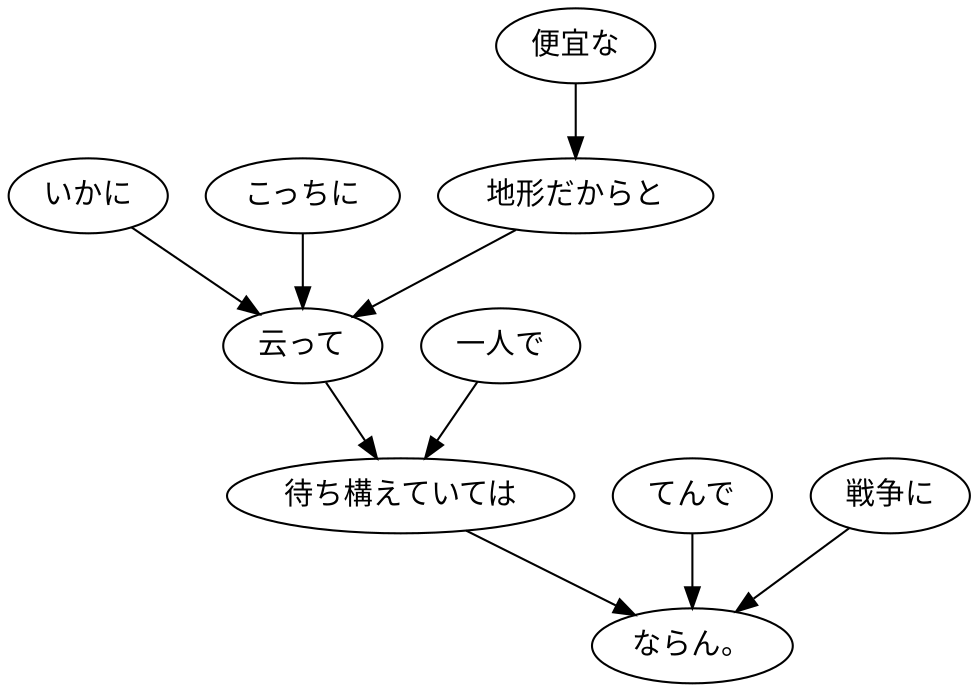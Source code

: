 digraph graph3234 {
	node0 [label="いかに"];
	node1 [label="こっちに"];
	node2 [label="便宜な"];
	node3 [label="地形だからと"];
	node4 [label="云って"];
	node5 [label="一人で"];
	node6 [label="待ち構えていては"];
	node7 [label="てんで"];
	node8 [label="戦争に"];
	node9 [label="ならん。"];
	node0 -> node4;
	node1 -> node4;
	node2 -> node3;
	node3 -> node4;
	node4 -> node6;
	node5 -> node6;
	node6 -> node9;
	node7 -> node9;
	node8 -> node9;
}

